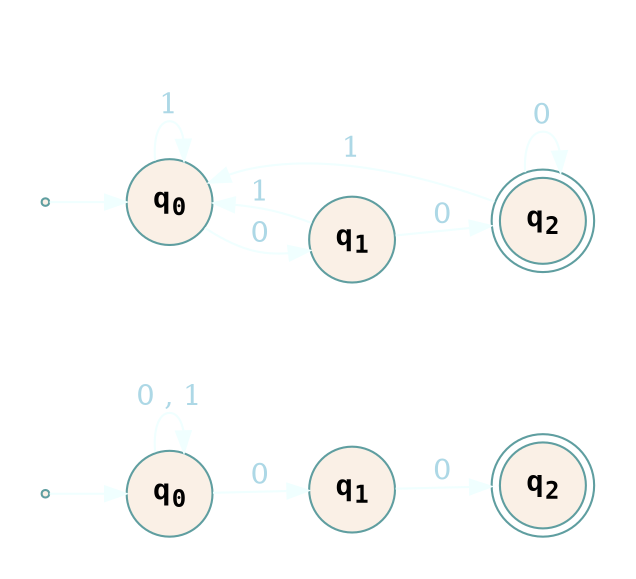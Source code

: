 digraph FiniteAutomata {
  graph [bgcolor=transparent, rankdir=LR]
  edge [color=azure, fontcolor=lightblue]
  node [fontname=monospace, fillcolor=linen, style=filled, color=cadetblue]

  subgraph cluster_nfa {
    label= "NFA";
    color=white;
    fontcolor=white;
    /* Entities */
    startn [label="Start", shape=point]; // Initial state with a point shape  
    q0n [shape="circle", label= <<b>q<sub>0</sub></b>>];
    q1n [shape="circle", label= <<b>q<sub>1</sub></b>>];
    q2n [shape="doublecircle", label= <<b>q<sub>2</sub></b>>];
    /* Relationships */
    startn -> q0n;
    q0n -> q0n[label="0 , 1"];
    q0n -> q1n[label=0];
    q1n -> q2n[label=0];
  }
  subgraph cluster_dfa {
    label= "DFA";
    color=white;
    fontcolor=white;
    start [label="Start", shape=point]; // Initial state with a point shape  
    q0 [shape="circle", label= <<b>q<sub>0</sub></b>>];
    q1 [shape="circle", label= <<b>q<sub>1</sub></b>>];
    q2 [shape="doublecircle", label= <<b>q<sub>2</sub></b>>];
    start -> q0;
    q0 -> q0[label=1];
    q1 -> q0[label=1];
    q2 -> q0[label=1];
    q0 -> q1[label=0];
    q1 -> q2[label=0];
    q2 -> q2[label=0];
  }
}

